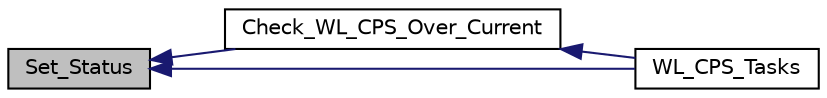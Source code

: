 digraph "Set_Status"
{
  edge [fontname="Helvetica",fontsize="10",labelfontname="Helvetica",labelfontsize="10"];
  node [fontname="Helvetica",fontsize="10",shape=record];
  rankdir="LR";
  Node1686 [label="Set_Status",height=0.2,width=0.4,color="black", fillcolor="grey75", style="filled", fontcolor="black"];
  Node1686 -> Node1687 [dir="back",color="midnightblue",fontsize="10",style="solid",fontname="Helvetica"];
  Node1687 [label="Check_WL_CPS_Over_Current",height=0.2,width=0.4,color="black", fillcolor="white", style="filled",URL="$inszt__wl__cps_8c.html#ab7857a7c2e399bd83a1ec3021a30fe90"];
  Node1687 -> Node1688 [dir="back",color="midnightblue",fontsize="10",style="solid",fontname="Helvetica"];
  Node1688 [label="WL_CPS_Tasks",height=0.2,width=0.4,color="black", fillcolor="white", style="filled",URL="$wl__cps_8h.html#aaad98aba229bad2faf7cb6cee2b5a2f5"];
  Node1686 -> Node1688 [dir="back",color="midnightblue",fontsize="10",style="solid",fontname="Helvetica"];
}
